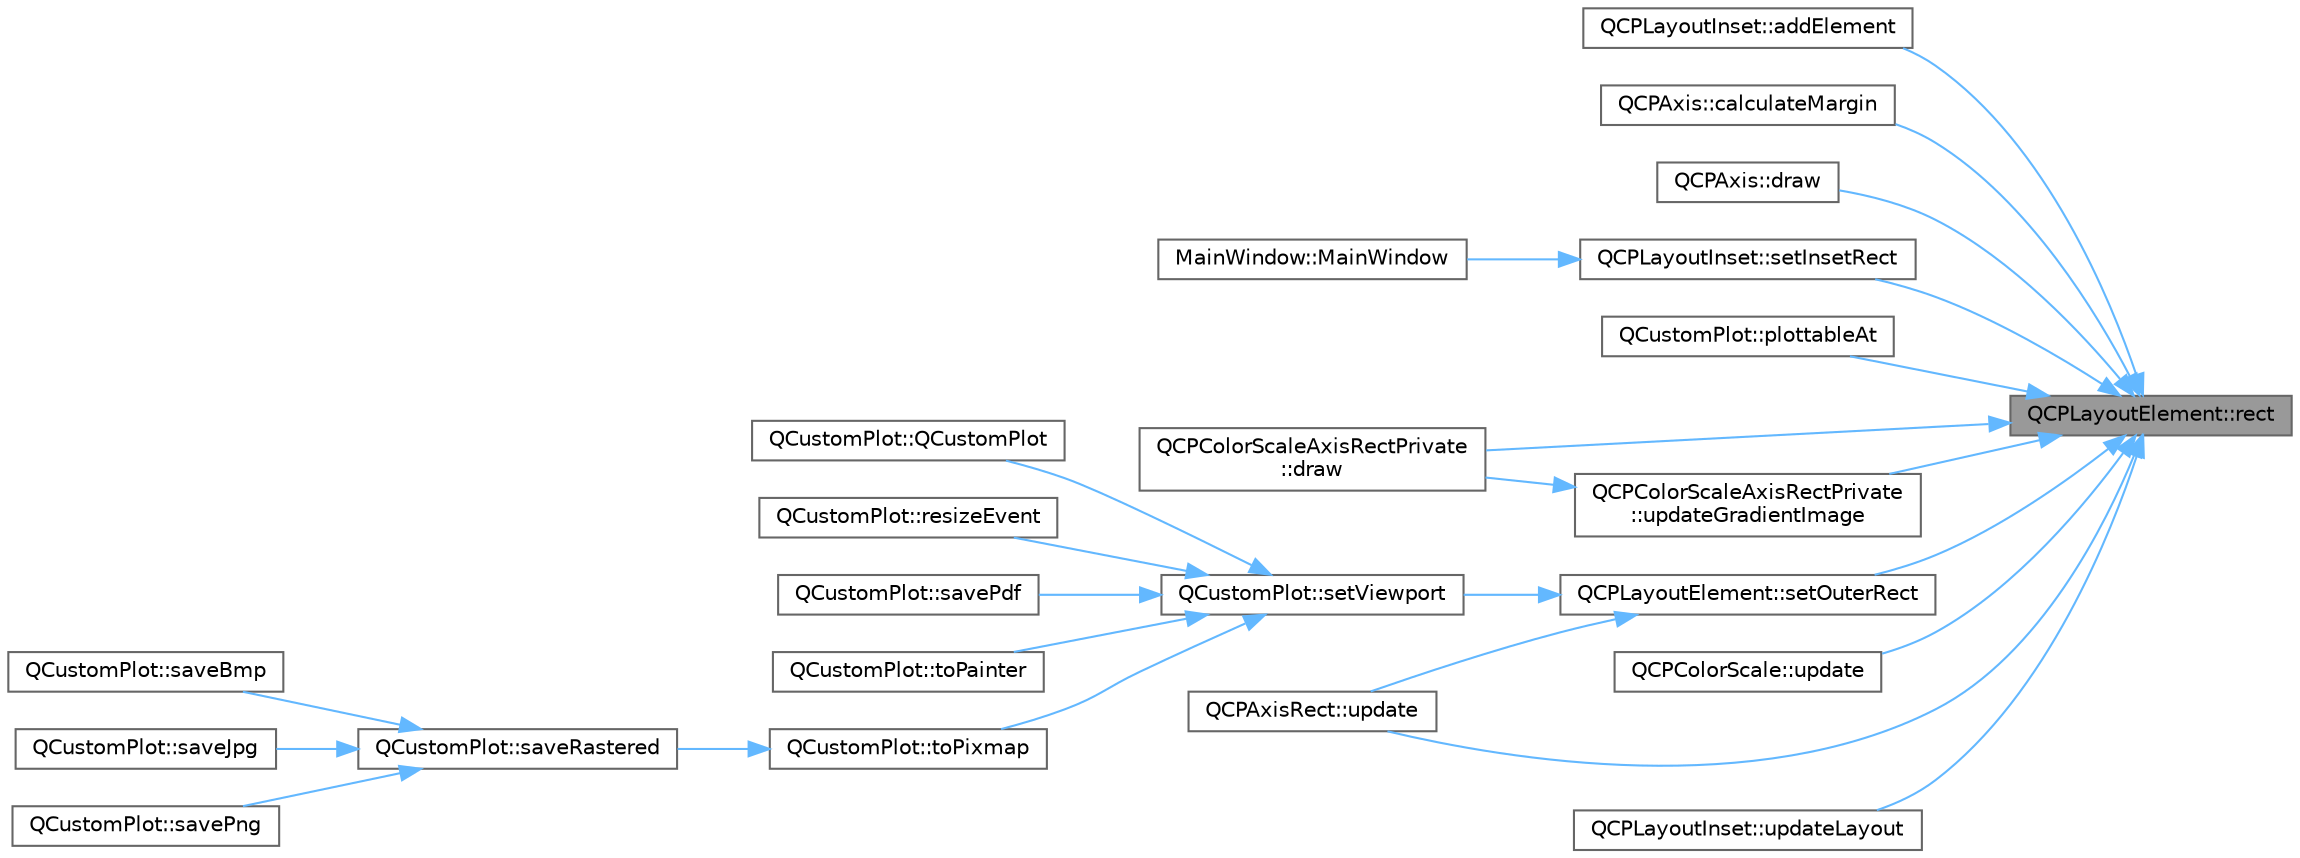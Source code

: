 digraph "QCPLayoutElement::rect"
{
 // LATEX_PDF_SIZE
  bgcolor="transparent";
  edge [fontname=Helvetica,fontsize=10,labelfontname=Helvetica,labelfontsize=10];
  node [fontname=Helvetica,fontsize=10,shape=box,height=0.2,width=0.4];
  rankdir="RL";
  Node1 [label="QCPLayoutElement::rect",height=0.2,width=0.4,color="gray40", fillcolor="grey60", style="filled", fontcolor="black",tooltip=" "];
  Node1 -> Node2 [dir="back",color="steelblue1",style="solid"];
  Node2 [label="QCPLayoutInset::addElement",height=0.2,width=0.4,color="grey40", fillcolor="white", style="filled",URL="$class_q_c_p_layout_inset.html#a8ff61fbee4a1f0ff45c398009d9f1e56",tooltip=" "];
  Node1 -> Node3 [dir="back",color="steelblue1",style="solid"];
  Node3 [label="QCPAxis::calculateMargin",height=0.2,width=0.4,color="grey40", fillcolor="white", style="filled",URL="$class_q_c_p_axis.html#a47bdb0a55de6759489ee47665199aebb",tooltip=" "];
  Node1 -> Node4 [dir="back",color="steelblue1",style="solid"];
  Node4 [label="QCPAxis::draw",height=0.2,width=0.4,color="grey40", fillcolor="white", style="filled",URL="$class_q_c_p_axis.html#ac15ebb4225ca5212d8e5fffae481bc9b",tooltip=" "];
  Node1 -> Node5 [dir="back",color="steelblue1",style="solid"];
  Node5 [label="QCPColorScaleAxisRectPrivate\l::draw",height=0.2,width=0.4,color="grey40", fillcolor="white", style="filled",URL="$class_q_c_p_color_scale_axis_rect_private.html#a52a21c7cbe086cd587c955cfe6e25e3b",tooltip=" "];
  Node1 -> Node6 [dir="back",color="steelblue1",style="solid"];
  Node6 [label="QCustomPlot::plottableAt",height=0.2,width=0.4,color="grey40", fillcolor="white", style="filled",URL="$class_q_custom_plot.html#acddbbd8b16dd633f0d94e5a736fbd8cf",tooltip=" "];
  Node1 -> Node7 [dir="back",color="steelblue1",style="solid"];
  Node7 [label="QCPLayoutInset::setInsetRect",height=0.2,width=0.4,color="grey40", fillcolor="white", style="filled",URL="$class_q_c_p_layout_inset.html#aa487c8378a6f9533567a2e6430099dc3",tooltip=" "];
  Node7 -> Node8 [dir="back",color="steelblue1",style="solid"];
  Node8 [label="MainWindow::MainWindow",height=0.2,width=0.4,color="grey40", fillcolor="white", style="filled",URL="$class_main_window.html#a8b244be8b7b7db1b08de2a2acb9409db",tooltip=" "];
  Node1 -> Node9 [dir="back",color="steelblue1",style="solid"];
  Node9 [label="QCPLayoutElement::setOuterRect",height=0.2,width=0.4,color="grey40", fillcolor="white", style="filled",URL="$class_q_c_p_layout_element.html#a38975ea13e36de8e53391ce41d94bc0f",tooltip=" "];
  Node9 -> Node10 [dir="back",color="steelblue1",style="solid"];
  Node10 [label="QCustomPlot::setViewport",height=0.2,width=0.4,color="grey40", fillcolor="white", style="filled",URL="$class_q_custom_plot.html#a3f9bc4b939dd8aaba9339fd09f273fc4",tooltip=" "];
  Node10 -> Node11 [dir="back",color="steelblue1",style="solid"];
  Node11 [label="QCustomPlot::QCustomPlot",height=0.2,width=0.4,color="grey40", fillcolor="white", style="filled",URL="$class_q_custom_plot.html#a45b99626558651a6428b83972b0b34b8",tooltip=" "];
  Node10 -> Node12 [dir="back",color="steelblue1",style="solid"];
  Node12 [label="QCustomPlot::resizeEvent",height=0.2,width=0.4,color="grey40", fillcolor="white", style="filled",URL="$class_q_custom_plot.html#af5b69dc6a431562ecdd1d0718bcbdf70",tooltip=" "];
  Node10 -> Node13 [dir="back",color="steelblue1",style="solid"];
  Node13 [label="QCustomPlot::savePdf",height=0.2,width=0.4,color="grey40", fillcolor="white", style="filled",URL="$class_q_custom_plot.html#ad5acd34f6b39c3516887d7e54fec2412",tooltip=" "];
  Node10 -> Node14 [dir="back",color="steelblue1",style="solid"];
  Node14 [label="QCustomPlot::toPainter",height=0.2,width=0.4,color="grey40", fillcolor="white", style="filled",URL="$class_q_custom_plot.html#a1be68d5c0f1e086d6374d1340a193fb9",tooltip=" "];
  Node10 -> Node15 [dir="back",color="steelblue1",style="solid"];
  Node15 [label="QCustomPlot::toPixmap",height=0.2,width=0.4,color="grey40", fillcolor="white", style="filled",URL="$class_q_custom_plot.html#aabb974d71ce96c137dc04eb6eab844fe",tooltip=" "];
  Node15 -> Node16 [dir="back",color="steelblue1",style="solid"];
  Node16 [label="QCustomPlot::saveRastered",height=0.2,width=0.4,color="grey40", fillcolor="white", style="filled",URL="$class_q_custom_plot.html#ad7723ce2edfa270632ef42b03a444352",tooltip=" "];
  Node16 -> Node17 [dir="back",color="steelblue1",style="solid"];
  Node17 [label="QCustomPlot::saveBmp",height=0.2,width=0.4,color="grey40", fillcolor="white", style="filled",URL="$class_q_custom_plot.html#ae3a86ed0795670e50afa21759d4fa13d",tooltip=" "];
  Node16 -> Node18 [dir="back",color="steelblue1",style="solid"];
  Node18 [label="QCustomPlot::saveJpg",height=0.2,width=0.4,color="grey40", fillcolor="white", style="filled",URL="$class_q_custom_plot.html#a76f0d278e630a711fa6f48048cfd83e4",tooltip=" "];
  Node16 -> Node19 [dir="back",color="steelblue1",style="solid"];
  Node19 [label="QCustomPlot::savePng",height=0.2,width=0.4,color="grey40", fillcolor="white", style="filled",URL="$class_q_custom_plot.html#ac92cc9256d12f354b40a4be4600b5fb9",tooltip=" "];
  Node9 -> Node20 [dir="back",color="steelblue1",style="solid"];
  Node20 [label="QCPAxisRect::update",height=0.2,width=0.4,color="grey40", fillcolor="white", style="filled",URL="$class_q_c_p_axis_rect.html#add049d464b9ef2ccdc638adc4ccb4aca",tooltip=" "];
  Node1 -> Node20 [dir="back",color="steelblue1",style="solid"];
  Node1 -> Node21 [dir="back",color="steelblue1",style="solid"];
  Node21 [label="QCPColorScale::update",height=0.2,width=0.4,color="grey40", fillcolor="white", style="filled",URL="$class_q_c_p_color_scale.html#a259dcb6d3053a2cc3c197e9b1191ddbe",tooltip=" "];
  Node1 -> Node22 [dir="back",color="steelblue1",style="solid"];
  Node22 [label="QCPColorScaleAxisRectPrivate\l::updateGradientImage",height=0.2,width=0.4,color="grey40", fillcolor="white", style="filled",URL="$class_q_c_p_color_scale_axis_rect_private.html#a73754cab312aeaddea1bfcc67cc079ac",tooltip=" "];
  Node22 -> Node5 [dir="back",color="steelblue1",style="solid"];
  Node1 -> Node23 [dir="back",color="steelblue1",style="solid"];
  Node23 [label="QCPLayoutInset::updateLayout",height=0.2,width=0.4,color="grey40", fillcolor="white", style="filled",URL="$class_q_c_p_layout_inset.html#a493526b922ea66a75c45ef1842446988",tooltip=" "];
}
